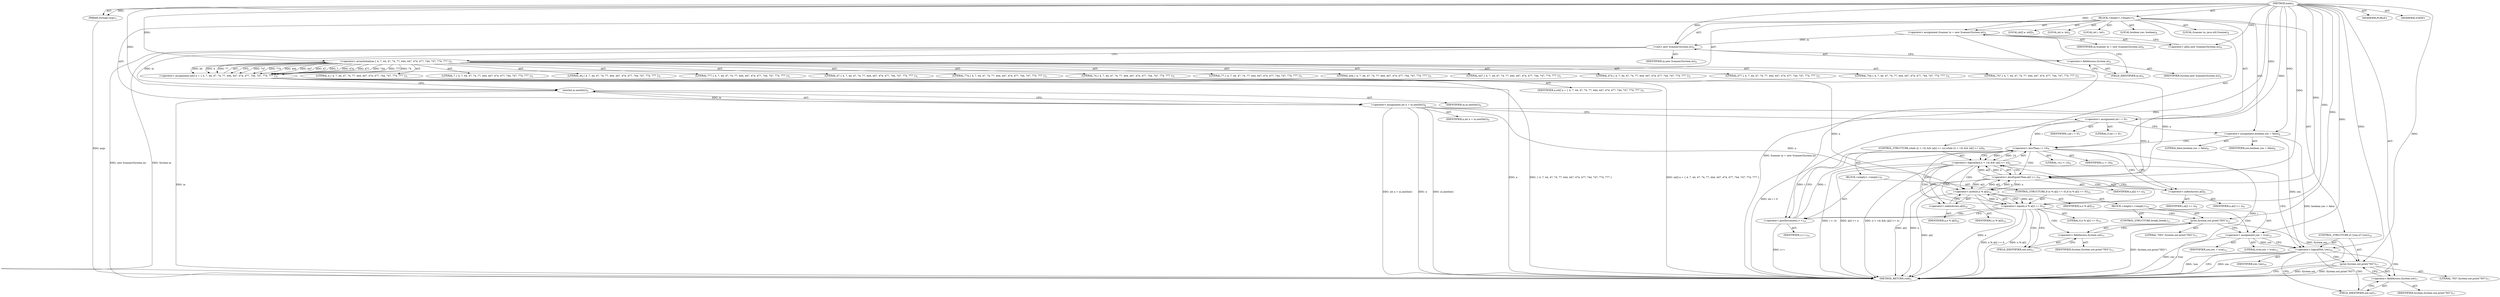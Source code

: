 digraph "main" {  
"19" [label = <(METHOD,main)<SUB>3</SUB>> ]
"20" [label = <(PARAM,String[] args)<SUB>3</SUB>> ]
"21" [label = <(BLOCK,&lt;empty&gt;,&lt;empty&gt;)<SUB>3</SUB>> ]
"4" [label = <(LOCAL,Scanner in: java.util.Scanner)<SUB>4</SUB>> ]
"22" [label = <(&lt;operator&gt;.assignment,Scanner in = new Scanner(System.in))<SUB>4</SUB>> ]
"23" [label = <(IDENTIFIER,in,Scanner in = new Scanner(System.in))<SUB>4</SUB>> ]
"24" [label = <(&lt;operator&gt;.alloc,new Scanner(System.in))<SUB>4</SUB>> ]
"25" [label = <(&lt;init&gt;,new Scanner(System.in))<SUB>4</SUB>> ]
"3" [label = <(IDENTIFIER,in,new Scanner(System.in))<SUB>4</SUB>> ]
"26" [label = <(&lt;operator&gt;.fieldAccess,System.in)<SUB>4</SUB>> ]
"27" [label = <(IDENTIFIER,System,new Scanner(System.in))<SUB>4</SUB>> ]
"28" [label = <(FIELD_IDENTIFIER,in,in)<SUB>4</SUB>> ]
"29" [label = <(LOCAL,int[] a: int[])<SUB>5</SUB>> ]
"30" [label = <(&lt;operator&gt;.assignment,int[] a = { 4, 7, 44, 47, 74, 77, 444, 447, 474, 477, 744, 747, 774, 777 })<SUB>5</SUB>> ]
"31" [label = <(IDENTIFIER,a,int[] a = { 4, 7, 44, 47, 74, 77, 444, 447, 474, 477, 744, 747, 774, 777 })<SUB>5</SUB>> ]
"32" [label = <(&lt;operator&gt;.arrayInitializer,{ 4, 7, 44, 47, 74, 77, 444, 447, 474, 477, 744, 747, 774, 777 })<SUB>5</SUB>> ]
"33" [label = <(LITERAL,4,{ 4, 7, 44, 47, 74, 77, 444, 447, 474, 477, 744, 747, 774, 777 })<SUB>5</SUB>> ]
"34" [label = <(LITERAL,7,{ 4, 7, 44, 47, 74, 77, 444, 447, 474, 477, 744, 747, 774, 777 })<SUB>5</SUB>> ]
"35" [label = <(LITERAL,44,{ 4, 7, 44, 47, 74, 77, 444, 447, 474, 477, 744, 747, 774, 777 })<SUB>5</SUB>> ]
"36" [label = <(LITERAL,47,{ 4, 7, 44, 47, 74, 77, 444, 447, 474, 477, 744, 747, 774, 777 })<SUB>5</SUB>> ]
"37" [label = <(LITERAL,74,{ 4, 7, 44, 47, 74, 77, 444, 447, 474, 477, 744, 747, 774, 777 })<SUB>5</SUB>> ]
"38" [label = <(LITERAL,77,{ 4, 7, 44, 47, 74, 77, 444, 447, 474, 477, 744, 747, 774, 777 })<SUB>5</SUB>> ]
"39" [label = <(LITERAL,444,{ 4, 7, 44, 47, 74, 77, 444, 447, 474, 477, 744, 747, 774, 777 })<SUB>5</SUB>> ]
"40" [label = <(LITERAL,447,{ 4, 7, 44, 47, 74, 77, 444, 447, 474, 477, 744, 747, 774, 777 })<SUB>5</SUB>> ]
"41" [label = <(LITERAL,474,{ 4, 7, 44, 47, 74, 77, 444, 447, 474, 477, 744, 747, 774, 777 })<SUB>5</SUB>> ]
"42" [label = <(LITERAL,477,{ 4, 7, 44, 47, 74, 77, 444, 447, 474, 477, 744, 747, 774, 777 })<SUB>5</SUB>> ]
"43" [label = <(LITERAL,744,{ 4, 7, 44, 47, 74, 77, 444, 447, 474, 477, 744, 747, 774, 777 })<SUB>5</SUB>> ]
"44" [label = <(LITERAL,747,{ 4, 7, 44, 47, 74, 77, 444, 447, 474, 477, 744, 747, 774, 777 })<SUB>5</SUB>> ]
"45" [label = <(LITERAL,774,{ 4, 7, 44, 47, 74, 77, 444, 447, 474, 477, 744, 747, 774, 777 })<SUB>5</SUB>> ]
"46" [label = <(LITERAL,777,{ 4, 7, 44, 47, 74, 77, 444, 447, 474, 477, 744, 747, 774, 777 })<SUB>5</SUB>> ]
"47" [label = <(LOCAL,int n: int)<SUB>6</SUB>> ]
"48" [label = <(&lt;operator&gt;.assignment,int n = in.nextInt())<SUB>6</SUB>> ]
"49" [label = <(IDENTIFIER,n,int n = in.nextInt())<SUB>6</SUB>> ]
"50" [label = <(nextInt,in.nextInt())<SUB>6</SUB>> ]
"51" [label = <(IDENTIFIER,in,in.nextInt())<SUB>6</SUB>> ]
"52" [label = <(LOCAL,int i: int)<SUB>7</SUB>> ]
"53" [label = <(&lt;operator&gt;.assignment,int i = 0)<SUB>7</SUB>> ]
"54" [label = <(IDENTIFIER,i,int i = 0)<SUB>7</SUB>> ]
"55" [label = <(LITERAL,0,int i = 0)<SUB>7</SUB>> ]
"56" [label = <(LOCAL,boolean yes: boolean)<SUB>8</SUB>> ]
"57" [label = <(&lt;operator&gt;.assignment,boolean yes = false)<SUB>8</SUB>> ]
"58" [label = <(IDENTIFIER,yes,boolean yes = false)<SUB>8</SUB>> ]
"59" [label = <(LITERAL,false,boolean yes = false)<SUB>8</SUB>> ]
"60" [label = <(CONTROL_STRUCTURE,while ((i &lt; 14) &amp;&amp; (a[i] &lt;= n)),while ((i &lt; 14) &amp;&amp; (a[i] &lt;= n)))<SUB>9</SUB>> ]
"61" [label = <(&lt;operator&gt;.logicalAnd,(i &lt; 14) &amp;&amp; (a[i] &lt;= n))<SUB>9</SUB>> ]
"62" [label = <(&lt;operator&gt;.lessThan,i &lt; 14)<SUB>9</SUB>> ]
"63" [label = <(IDENTIFIER,i,i &lt; 14)<SUB>9</SUB>> ]
"64" [label = <(LITERAL,14,i &lt; 14)<SUB>9</SUB>> ]
"65" [label = <(&lt;operator&gt;.lessEqualsThan,a[i] &lt;= n)<SUB>9</SUB>> ]
"66" [label = <(&lt;operator&gt;.indexAccess,a[i])<SUB>9</SUB>> ]
"67" [label = <(IDENTIFIER,a,a[i] &lt;= n)<SUB>9</SUB>> ]
"68" [label = <(IDENTIFIER,i,a[i] &lt;= n)<SUB>9</SUB>> ]
"69" [label = <(IDENTIFIER,n,a[i] &lt;= n)<SUB>9</SUB>> ]
"70" [label = <(BLOCK,&lt;empty&gt;,&lt;empty&gt;)<SUB>9</SUB>> ]
"71" [label = <(CONTROL_STRUCTURE,if (n % a[i] == 0),if (n % a[i] == 0))<SUB>10</SUB>> ]
"72" [label = <(&lt;operator&gt;.equals,n % a[i] == 0)<SUB>10</SUB>> ]
"73" [label = <(&lt;operator&gt;.modulo,n % a[i])<SUB>10</SUB>> ]
"74" [label = <(IDENTIFIER,n,n % a[i])<SUB>10</SUB>> ]
"75" [label = <(&lt;operator&gt;.indexAccess,a[i])<SUB>10</SUB>> ]
"76" [label = <(IDENTIFIER,a,n % a[i])<SUB>10</SUB>> ]
"77" [label = <(IDENTIFIER,i,n % a[i])<SUB>10</SUB>> ]
"78" [label = <(LITERAL,0,n % a[i] == 0)<SUB>10</SUB>> ]
"79" [label = <(BLOCK,&lt;empty&gt;,&lt;empty&gt;)<SUB>10</SUB>> ]
"80" [label = <(print,System.out.print(&quot;YES&quot;))<SUB>11</SUB>> ]
"81" [label = <(&lt;operator&gt;.fieldAccess,System.out)<SUB>11</SUB>> ]
"82" [label = <(IDENTIFIER,System,System.out.print(&quot;YES&quot;))<SUB>11</SUB>> ]
"83" [label = <(FIELD_IDENTIFIER,out,out)<SUB>11</SUB>> ]
"84" [label = <(LITERAL,&quot;YES&quot;,System.out.print(&quot;YES&quot;))<SUB>11</SUB>> ]
"85" [label = <(&lt;operator&gt;.assignment,yes = true)<SUB>12</SUB>> ]
"86" [label = <(IDENTIFIER,yes,yes = true)<SUB>12</SUB>> ]
"87" [label = <(LITERAL,true,yes = true)<SUB>12</SUB>> ]
"88" [label = <(CONTROL_STRUCTURE,break;,break;)<SUB>13</SUB>> ]
"89" [label = <(&lt;operator&gt;.postIncrement,i++)<SUB>14</SUB>> ]
"90" [label = <(IDENTIFIER,i,i++)<SUB>14</SUB>> ]
"91" [label = <(CONTROL_STRUCTURE,if (!yes),if (!yes))<SUB>16</SUB>> ]
"92" [label = <(&lt;operator&gt;.logicalNot,!yes)<SUB>16</SUB>> ]
"93" [label = <(IDENTIFIER,yes,!yes)<SUB>16</SUB>> ]
"94" [label = <(print,System.out.print(&quot;NO&quot;))<SUB>17</SUB>> ]
"95" [label = <(&lt;operator&gt;.fieldAccess,System.out)<SUB>17</SUB>> ]
"96" [label = <(IDENTIFIER,System,System.out.print(&quot;NO&quot;))<SUB>17</SUB>> ]
"97" [label = <(FIELD_IDENTIFIER,out,out)<SUB>17</SUB>> ]
"98" [label = <(LITERAL,&quot;NO&quot;,System.out.print(&quot;NO&quot;))<SUB>17</SUB>> ]
"99" [label = <(MODIFIER,PUBLIC)> ]
"100" [label = <(MODIFIER,STATIC)> ]
"101" [label = <(METHOD_RETURN,void)<SUB>3</SUB>> ]
  "19" -> "20"  [ label = "AST: "] 
  "19" -> "21"  [ label = "AST: "] 
  "19" -> "99"  [ label = "AST: "] 
  "19" -> "100"  [ label = "AST: "] 
  "19" -> "101"  [ label = "AST: "] 
  "21" -> "4"  [ label = "AST: "] 
  "21" -> "22"  [ label = "AST: "] 
  "21" -> "25"  [ label = "AST: "] 
  "21" -> "29"  [ label = "AST: "] 
  "21" -> "30"  [ label = "AST: "] 
  "21" -> "47"  [ label = "AST: "] 
  "21" -> "48"  [ label = "AST: "] 
  "21" -> "52"  [ label = "AST: "] 
  "21" -> "53"  [ label = "AST: "] 
  "21" -> "56"  [ label = "AST: "] 
  "21" -> "57"  [ label = "AST: "] 
  "21" -> "60"  [ label = "AST: "] 
  "21" -> "91"  [ label = "AST: "] 
  "22" -> "23"  [ label = "AST: "] 
  "22" -> "24"  [ label = "AST: "] 
  "25" -> "3"  [ label = "AST: "] 
  "25" -> "26"  [ label = "AST: "] 
  "26" -> "27"  [ label = "AST: "] 
  "26" -> "28"  [ label = "AST: "] 
  "30" -> "31"  [ label = "AST: "] 
  "30" -> "32"  [ label = "AST: "] 
  "32" -> "33"  [ label = "AST: "] 
  "32" -> "34"  [ label = "AST: "] 
  "32" -> "35"  [ label = "AST: "] 
  "32" -> "36"  [ label = "AST: "] 
  "32" -> "37"  [ label = "AST: "] 
  "32" -> "38"  [ label = "AST: "] 
  "32" -> "39"  [ label = "AST: "] 
  "32" -> "40"  [ label = "AST: "] 
  "32" -> "41"  [ label = "AST: "] 
  "32" -> "42"  [ label = "AST: "] 
  "32" -> "43"  [ label = "AST: "] 
  "32" -> "44"  [ label = "AST: "] 
  "32" -> "45"  [ label = "AST: "] 
  "32" -> "46"  [ label = "AST: "] 
  "48" -> "49"  [ label = "AST: "] 
  "48" -> "50"  [ label = "AST: "] 
  "50" -> "51"  [ label = "AST: "] 
  "53" -> "54"  [ label = "AST: "] 
  "53" -> "55"  [ label = "AST: "] 
  "57" -> "58"  [ label = "AST: "] 
  "57" -> "59"  [ label = "AST: "] 
  "60" -> "61"  [ label = "AST: "] 
  "60" -> "70"  [ label = "AST: "] 
  "61" -> "62"  [ label = "AST: "] 
  "61" -> "65"  [ label = "AST: "] 
  "62" -> "63"  [ label = "AST: "] 
  "62" -> "64"  [ label = "AST: "] 
  "65" -> "66"  [ label = "AST: "] 
  "65" -> "69"  [ label = "AST: "] 
  "66" -> "67"  [ label = "AST: "] 
  "66" -> "68"  [ label = "AST: "] 
  "70" -> "71"  [ label = "AST: "] 
  "70" -> "89"  [ label = "AST: "] 
  "71" -> "72"  [ label = "AST: "] 
  "71" -> "79"  [ label = "AST: "] 
  "72" -> "73"  [ label = "AST: "] 
  "72" -> "78"  [ label = "AST: "] 
  "73" -> "74"  [ label = "AST: "] 
  "73" -> "75"  [ label = "AST: "] 
  "75" -> "76"  [ label = "AST: "] 
  "75" -> "77"  [ label = "AST: "] 
  "79" -> "80"  [ label = "AST: "] 
  "79" -> "85"  [ label = "AST: "] 
  "79" -> "88"  [ label = "AST: "] 
  "80" -> "81"  [ label = "AST: "] 
  "80" -> "84"  [ label = "AST: "] 
  "81" -> "82"  [ label = "AST: "] 
  "81" -> "83"  [ label = "AST: "] 
  "85" -> "86"  [ label = "AST: "] 
  "85" -> "87"  [ label = "AST: "] 
  "89" -> "90"  [ label = "AST: "] 
  "91" -> "92"  [ label = "AST: "] 
  "91" -> "94"  [ label = "AST: "] 
  "92" -> "93"  [ label = "AST: "] 
  "94" -> "95"  [ label = "AST: "] 
  "94" -> "98"  [ label = "AST: "] 
  "95" -> "96"  [ label = "AST: "] 
  "95" -> "97"  [ label = "AST: "] 
  "22" -> "28"  [ label = "CFG: "] 
  "25" -> "32"  [ label = "CFG: "] 
  "30" -> "50"  [ label = "CFG: "] 
  "48" -> "53"  [ label = "CFG: "] 
  "53" -> "57"  [ label = "CFG: "] 
  "57" -> "62"  [ label = "CFG: "] 
  "24" -> "22"  [ label = "CFG: "] 
  "26" -> "25"  [ label = "CFG: "] 
  "32" -> "30"  [ label = "CFG: "] 
  "50" -> "48"  [ label = "CFG: "] 
  "61" -> "75"  [ label = "CFG: "] 
  "61" -> "92"  [ label = "CFG: "] 
  "92" -> "101"  [ label = "CFG: "] 
  "92" -> "97"  [ label = "CFG: "] 
  "94" -> "101"  [ label = "CFG: "] 
  "28" -> "26"  [ label = "CFG: "] 
  "62" -> "61"  [ label = "CFG: "] 
  "62" -> "66"  [ label = "CFG: "] 
  "65" -> "61"  [ label = "CFG: "] 
  "89" -> "62"  [ label = "CFG: "] 
  "95" -> "94"  [ label = "CFG: "] 
  "66" -> "65"  [ label = "CFG: "] 
  "72" -> "83"  [ label = "CFG: "] 
  "72" -> "89"  [ label = "CFG: "] 
  "97" -> "95"  [ label = "CFG: "] 
  "73" -> "72"  [ label = "CFG: "] 
  "80" -> "85"  [ label = "CFG: "] 
  "85" -> "92"  [ label = "CFG: "] 
  "75" -> "73"  [ label = "CFG: "] 
  "81" -> "80"  [ label = "CFG: "] 
  "83" -> "81"  [ label = "CFG: "] 
  "19" -> "24"  [ label = "CFG: "] 
  "20" -> "101"  [ label = "DDG: args"] 
  "22" -> "101"  [ label = "DDG: Scanner in = new Scanner(System.in)"] 
  "25" -> "101"  [ label = "DDG: System.in"] 
  "25" -> "101"  [ label = "DDG: new Scanner(System.in)"] 
  "30" -> "101"  [ label = "DDG: a"] 
  "30" -> "101"  [ label = "DDG: { 4, 7, 44, 47, 74, 77, 444, 447, 474, 477, 744, 747, 774, 777 }"] 
  "30" -> "101"  [ label = "DDG: int[] a = { 4, 7, 44, 47, 74, 77, 444, 447, 474, 477, 744, 747, 774, 777 }"] 
  "48" -> "101"  [ label = "DDG: n"] 
  "50" -> "101"  [ label = "DDG: in"] 
  "48" -> "101"  [ label = "DDG: in.nextInt()"] 
  "48" -> "101"  [ label = "DDG: int n = in.nextInt()"] 
  "53" -> "101"  [ label = "DDG: int i = 0"] 
  "57" -> "101"  [ label = "DDG: boolean yes = false"] 
  "62" -> "101"  [ label = "DDG: i"] 
  "61" -> "101"  [ label = "DDG: i &lt; 14"] 
  "65" -> "101"  [ label = "DDG: a[i]"] 
  "65" -> "101"  [ label = "DDG: n"] 
  "61" -> "101"  [ label = "DDG: a[i] &lt;= n"] 
  "61" -> "101"  [ label = "DDG: (i &lt; 14) &amp;&amp; (a[i] &lt;= n)"] 
  "73" -> "101"  [ label = "DDG: n"] 
  "73" -> "101"  [ label = "DDG: a[i]"] 
  "72" -> "101"  [ label = "DDG: n % a[i]"] 
  "72" -> "101"  [ label = "DDG: n % a[i] == 0"] 
  "89" -> "101"  [ label = "DDG: i++"] 
  "80" -> "101"  [ label = "DDG: System.out.print(&quot;YES&quot;)"] 
  "85" -> "101"  [ label = "DDG: yes = true"] 
  "92" -> "101"  [ label = "DDG: yes"] 
  "92" -> "101"  [ label = "DDG: !yes"] 
  "94" -> "101"  [ label = "DDG: System.out"] 
  "94" -> "101"  [ label = "DDG: System.out.print(&quot;NO&quot;)"] 
  "19" -> "20"  [ label = "DDG: "] 
  "19" -> "22"  [ label = "DDG: "] 
  "32" -> "30"  [ label = "DDG: 747"] 
  "32" -> "30"  [ label = "DDG: 774"] 
  "32" -> "30"  [ label = "DDG: 444"] 
  "32" -> "30"  [ label = "DDG: 447"] 
  "32" -> "30"  [ label = "DDG: 47"] 
  "32" -> "30"  [ label = "DDG: 7"] 
  "32" -> "30"  [ label = "DDG: 474"] 
  "32" -> "30"  [ label = "DDG: 477"] 
  "32" -> "30"  [ label = "DDG: 744"] 
  "32" -> "30"  [ label = "DDG: 777"] 
  "32" -> "30"  [ label = "DDG: 74"] 
  "32" -> "30"  [ label = "DDG: 44"] 
  "32" -> "30"  [ label = "DDG: 4"] 
  "32" -> "30"  [ label = "DDG: 77"] 
  "50" -> "48"  [ label = "DDG: in"] 
  "19" -> "53"  [ label = "DDG: "] 
  "19" -> "57"  [ label = "DDG: "] 
  "22" -> "25"  [ label = "DDG: in"] 
  "19" -> "25"  [ label = "DDG: "] 
  "19" -> "32"  [ label = "DDG: "] 
  "25" -> "50"  [ label = "DDG: in"] 
  "19" -> "50"  [ label = "DDG: "] 
  "62" -> "61"  [ label = "DDG: i"] 
  "62" -> "61"  [ label = "DDG: 14"] 
  "65" -> "61"  [ label = "DDG: a[i]"] 
  "65" -> "61"  [ label = "DDG: n"] 
  "57" -> "92"  [ label = "DDG: yes"] 
  "85" -> "92"  [ label = "DDG: yes"] 
  "19" -> "92"  [ label = "DDG: "] 
  "80" -> "94"  [ label = "DDG: System.out"] 
  "19" -> "94"  [ label = "DDG: "] 
  "53" -> "62"  [ label = "DDG: i"] 
  "89" -> "62"  [ label = "DDG: i"] 
  "19" -> "62"  [ label = "DDG: "] 
  "30" -> "65"  [ label = "DDG: a"] 
  "73" -> "65"  [ label = "DDG: a[i]"] 
  "48" -> "65"  [ label = "DDG: n"] 
  "73" -> "65"  [ label = "DDG: n"] 
  "19" -> "65"  [ label = "DDG: "] 
  "62" -> "89"  [ label = "DDG: i"] 
  "19" -> "89"  [ label = "DDG: "] 
  "73" -> "72"  [ label = "DDG: n"] 
  "73" -> "72"  [ label = "DDG: a[i]"] 
  "19" -> "72"  [ label = "DDG: "] 
  "19" -> "85"  [ label = "DDG: "] 
  "48" -> "73"  [ label = "DDG: n"] 
  "65" -> "73"  [ label = "DDG: n"] 
  "19" -> "73"  [ label = "DDG: "] 
  "30" -> "73"  [ label = "DDG: a"] 
  "65" -> "73"  [ label = "DDG: a[i]"] 
  "19" -> "80"  [ label = "DDG: "] 
  "61" -> "73"  [ label = "CDG: "] 
  "61" -> "75"  [ label = "CDG: "] 
  "61" -> "72"  [ label = "CDG: "] 
  "92" -> "94"  [ label = "CDG: "] 
  "92" -> "95"  [ label = "CDG: "] 
  "92" -> "97"  [ label = "CDG: "] 
  "62" -> "66"  [ label = "CDG: "] 
  "62" -> "65"  [ label = "CDG: "] 
  "72" -> "80"  [ label = "CDG: "] 
  "72" -> "61"  [ label = "CDG: "] 
  "72" -> "83"  [ label = "CDG: "] 
  "72" -> "89"  [ label = "CDG: "] 
  "72" -> "81"  [ label = "CDG: "] 
  "72" -> "85"  [ label = "CDG: "] 
  "72" -> "62"  [ label = "CDG: "] 
}
